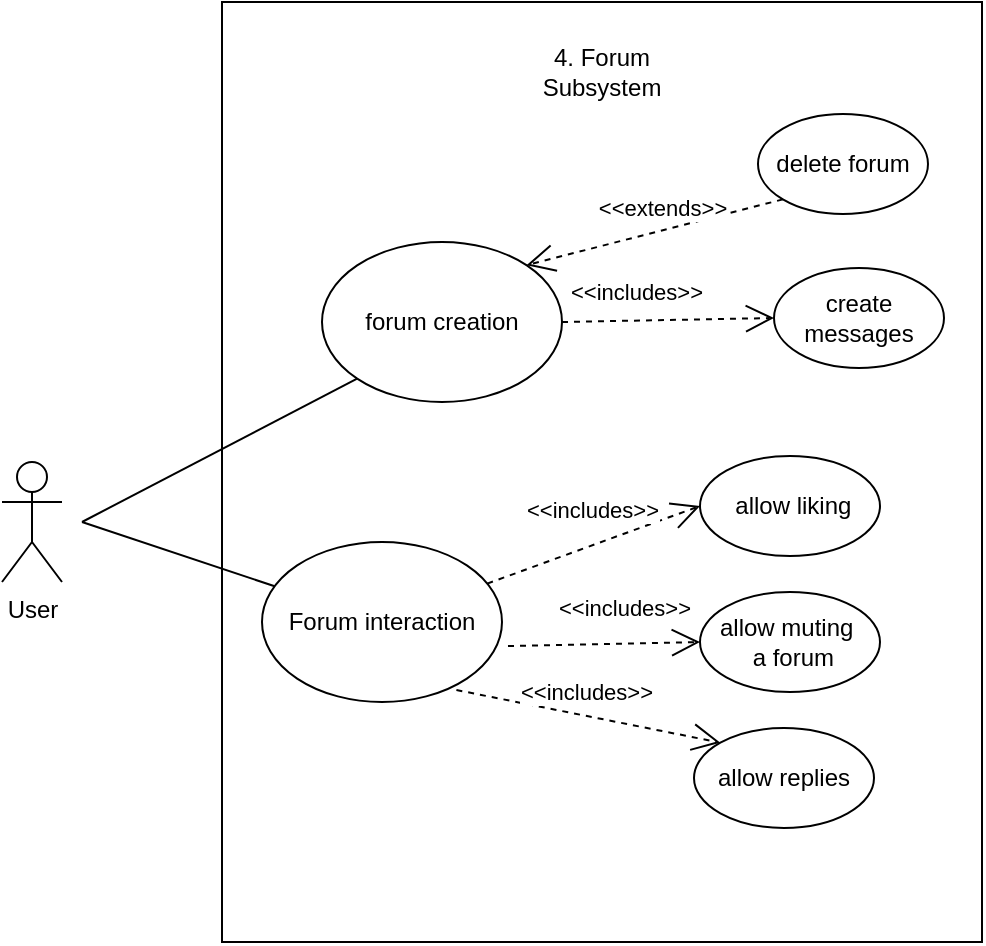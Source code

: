 <mxfile>
    <diagram name="Page-1" id="tFtbdX1ovqvAF_41Vxhx">
        <mxGraphModel dx="1386" dy="787" grid="0" gridSize="10" guides="1" tooltips="1" connect="1" arrows="1" fold="1" page="0" pageScale="1" pageWidth="850" pageHeight="1100" math="0" shadow="0">
            <root>
                <mxCell id="0"/>
                <mxCell id="1" parent="0"/>
                <mxCell id="8dbzwXfBBkByxiEQPmbJ-52" value="" style="rounded=0;whiteSpace=wrap;html=1;" parent="1" vertex="1">
                    <mxGeometry x="147.001" y="37.002" width="380" height="470" as="geometry"/>
                </mxCell>
                <mxCell id="8dbzwXfBBkByxiEQPmbJ-53" value="forum creation" style="ellipse;whiteSpace=wrap;html=1;" parent="1" vertex="1">
                    <mxGeometry x="197.001" y="157.002" width="120" height="80" as="geometry"/>
                </mxCell>
                <mxCell id="8dbzwXfBBkByxiEQPmbJ-54" value="Forum interaction" style="ellipse;whiteSpace=wrap;html=1;" parent="1" vertex="1">
                    <mxGeometry x="167.001" y="307.002" width="120" height="80" as="geometry"/>
                </mxCell>
                <mxCell id="8dbzwXfBBkByxiEQPmbJ-55" value="User" style="shape=umlActor;verticalLabelPosition=bottom;verticalAlign=top;html=1;outlineConnect=0;" parent="1" vertex="1">
                    <mxGeometry x="37.001" y="267.002" width="30" height="60" as="geometry"/>
                </mxCell>
                <mxCell id="8dbzwXfBBkByxiEQPmbJ-56" value="" style="endArrow=none;html=1;rounded=0;" parent="1" target="8dbzwXfBBkByxiEQPmbJ-54" edge="1">
                    <mxGeometry width="50" height="50" relative="1" as="geometry">
                        <mxPoint x="77.001" y="297.002" as="sourcePoint"/>
                        <mxPoint x="297.001" y="227.002" as="targetPoint"/>
                    </mxGeometry>
                </mxCell>
                <mxCell id="8dbzwXfBBkByxiEQPmbJ-57" value="create messages" style="ellipse;whiteSpace=wrap;html=1;" parent="1" vertex="1">
                    <mxGeometry x="423.001" y="170.002" width="85" height="50" as="geometry"/>
                </mxCell>
                <mxCell id="8dbzwXfBBkByxiEQPmbJ-59" value="&amp;nbsp;allow liking" style="ellipse;whiteSpace=wrap;html=1;" parent="1" vertex="1">
                    <mxGeometry x="386.001" y="264.002" width="90" height="50" as="geometry"/>
                </mxCell>
                <mxCell id="8dbzwXfBBkByxiEQPmbJ-60" value="allow muting&amp;nbsp;&lt;br&gt;&amp;nbsp;a forum" style="ellipse;whiteSpace=wrap;html=1;" parent="1" vertex="1">
                    <mxGeometry x="386.001" y="332.002" width="90" height="50" as="geometry"/>
                </mxCell>
                <mxCell id="8dbzwXfBBkByxiEQPmbJ-61" value="&amp;lt;&amp;lt;includes&amp;gt;&amp;gt;" style="endArrow=open;endSize=12;dashed=1;html=1;rounded=0;entryX=0;entryY=0.5;entryDx=0;entryDy=0;exitX=1;exitY=0.5;exitDx=0;exitDy=0;" parent="1" source="8dbzwXfBBkByxiEQPmbJ-53" target="8dbzwXfBBkByxiEQPmbJ-57" edge="1">
                    <mxGeometry x="-0.294" y="14" width="160" relative="1" as="geometry">
                        <mxPoint x="327.001" y="96.002" as="sourcePoint"/>
                        <mxPoint x="452.001" y="96.002" as="targetPoint"/>
                        <mxPoint as="offset"/>
                    </mxGeometry>
                </mxCell>
                <mxCell id="8dbzwXfBBkByxiEQPmbJ-63" value="&amp;lt;&amp;lt;includes&amp;gt;&amp;gt;" style="endArrow=open;endSize=12;dashed=1;html=1;rounded=0;entryX=0;entryY=0.5;entryDx=0;entryDy=0;" parent="1" source="8dbzwXfBBkByxiEQPmbJ-54" target="8dbzwXfBBkByxiEQPmbJ-59" edge="1">
                    <mxGeometry x="0.095" y="17" width="160" relative="1" as="geometry">
                        <mxPoint x="297.001" y="337.002" as="sourcePoint"/>
                        <mxPoint x="407.001" y="197.002" as="targetPoint"/>
                        <mxPoint as="offset"/>
                    </mxGeometry>
                </mxCell>
                <mxCell id="8dbzwXfBBkByxiEQPmbJ-64" value="&amp;lt;&amp;lt;includes&amp;gt;&amp;gt;" style="endArrow=open;endSize=12;dashed=1;html=1;rounded=0;exitX=1.025;exitY=0.65;exitDx=0;exitDy=0;exitPerimeter=0;entryX=0;entryY=0.5;entryDx=0;entryDy=0;" parent="1" source="8dbzwXfBBkByxiEQPmbJ-54" target="8dbzwXfBBkByxiEQPmbJ-60" edge="1">
                    <mxGeometry x="0.217" y="18" width="160" relative="1" as="geometry">
                        <mxPoint x="347.001" y="257.002" as="sourcePoint"/>
                        <mxPoint x="377.001" y="387.002" as="targetPoint"/>
                        <mxPoint as="offset"/>
                    </mxGeometry>
                </mxCell>
                <mxCell id="8dbzwXfBBkByxiEQPmbJ-65" value="" style="endArrow=none;html=1;rounded=0;entryX=0;entryY=1;entryDx=0;entryDy=0;" parent="1" target="8dbzwXfBBkByxiEQPmbJ-53" edge="1">
                    <mxGeometry width="50" height="50" relative="1" as="geometry">
                        <mxPoint x="77.001" y="297.002" as="sourcePoint"/>
                        <mxPoint x="187.001" y="257.002" as="targetPoint"/>
                    </mxGeometry>
                </mxCell>
                <mxCell id="8dbzwXfBBkByxiEQPmbJ-66" value="allow replies" style="ellipse;whiteSpace=wrap;html=1;" parent="1" vertex="1">
                    <mxGeometry x="383.001" y="400.002" width="90" height="50" as="geometry"/>
                </mxCell>
                <mxCell id="8dbzwXfBBkByxiEQPmbJ-67" value="&amp;lt;&amp;lt;includes&amp;gt;&amp;gt;" style="endArrow=open;endSize=12;dashed=1;html=1;rounded=0;entryX=0;entryY=0;entryDx=0;entryDy=0;exitX=0.81;exitY=0.925;exitDx=0;exitDy=0;exitPerimeter=0;" parent="1" source="8dbzwXfBBkByxiEQPmbJ-54" target="8dbzwXfBBkByxiEQPmbJ-66" edge="1">
                    <mxGeometry x="-0.057" y="12" width="160" relative="1" as="geometry">
                        <mxPoint x="308.001" y="427.002" as="sourcePoint"/>
                        <mxPoint x="387.001" y="397.002" as="targetPoint"/>
                        <mxPoint as="offset"/>
                    </mxGeometry>
                </mxCell>
                <mxCell id="8dbzwXfBBkByxiEQPmbJ-68" value="4. Forum Subsystem" style="text;html=1;align=center;verticalAlign=middle;whiteSpace=wrap;rounded=0;" parent="1" vertex="1">
                    <mxGeometry x="307.001" y="57.002" width="60" height="30" as="geometry"/>
                </mxCell>
                <mxCell id="8dbzwXfBBkByxiEQPmbJ-69" value="delete forum" style="ellipse;whiteSpace=wrap;html=1;" parent="1" vertex="1">
                    <mxGeometry x="415.001" y="93.002" width="85" height="50" as="geometry"/>
                </mxCell>
                <mxCell id="8dbzwXfBBkByxiEQPmbJ-71" value="&amp;lt;&amp;lt;extends&amp;gt;&amp;gt;" style="endArrow=open;endSize=12;dashed=1;html=1;rounded=0;entryX=1;entryY=0;entryDx=0;entryDy=0;exitX=0;exitY=1;exitDx=0;exitDy=0;" parent="1" source="8dbzwXfBBkByxiEQPmbJ-69" target="8dbzwXfBBkByxiEQPmbJ-53" edge="1">
                    <mxGeometry x="-0.111" y="-11" width="160" relative="1" as="geometry">
                        <mxPoint x="327" y="207" as="sourcePoint"/>
                        <mxPoint x="436" y="133" as="targetPoint"/>
                        <mxPoint x="-1" as="offset"/>
                        <Array as="points"/>
                    </mxGeometry>
                </mxCell>
            </root>
        </mxGraphModel>
    </diagram>
</mxfile>